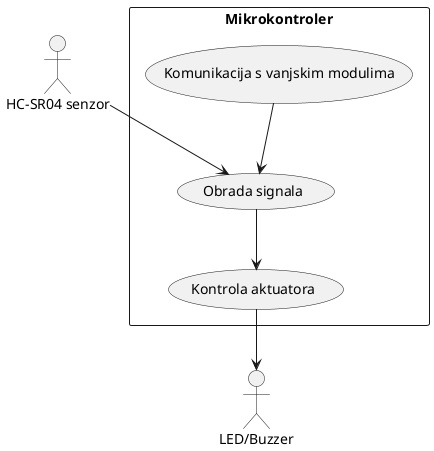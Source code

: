 @startuml
actor "HC-SR04 senzor" as Sensor
actor "LED/Buzzer" as Actuator

rectangle "Mikrokontroler" {
  usecase "Obrada signala"
  usecase "Kontrola aktuatora"
  usecase "Komunikacija s vanjskim modulima"
}

Sensor --> "Obrada signala"
"Obrada signala" --> "Kontrola aktuatora"
"Kontrola aktuatora" --> Actuator
"Komunikacija s vanjskim modulima" --> "Obrada signala"
@enduml
